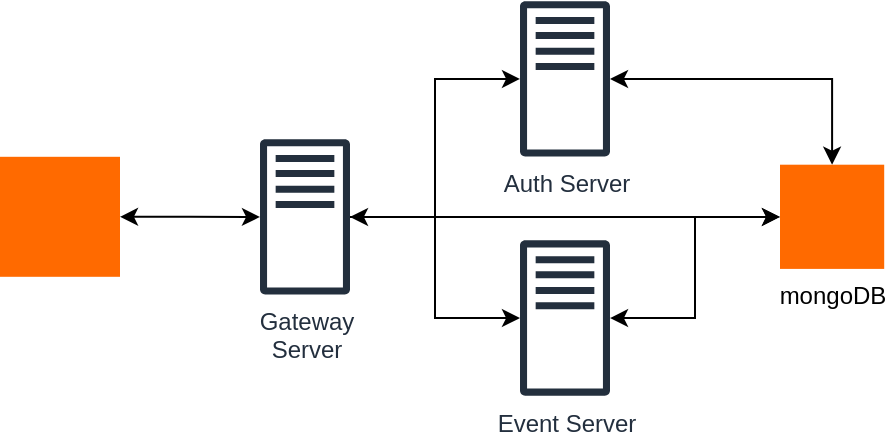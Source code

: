 <mxfile version="27.0.5">
  <diagram name="페이지-1" id="h_YfcMnkHOfwkQnpUoVl">
    <mxGraphModel dx="946" dy="621" grid="1" gridSize="10" guides="1" tooltips="1" connect="1" arrows="1" fold="1" page="1" pageScale="1" pageWidth="827" pageHeight="1169" math="0" shadow="0">
      <root>
        <mxCell id="0" />
        <mxCell id="1" parent="0" />
        <mxCell id="76gAN3OfiHTKWCljHAx4-18" style="edgeStyle=orthogonalEdgeStyle;rounded=0;orthogonalLoop=1;jettySize=auto;html=1;startArrow=classic;startFill=1;" edge="1" parent="1" source="76gAN3OfiHTKWCljHAx4-6" target="76gAN3OfiHTKWCljHAx4-7">
          <mxGeometry relative="1" as="geometry" />
        </mxCell>
        <mxCell id="76gAN3OfiHTKWCljHAx4-6" value="Auth Server" style="sketch=0;outlineConnect=0;fontColor=#232F3E;gradientColor=none;fillColor=#232F3D;strokeColor=none;dashed=0;verticalLabelPosition=bottom;verticalAlign=top;align=center;html=1;fontSize=12;fontStyle=0;aspect=fixed;pointerEvents=1;shape=mxgraph.aws4.traditional_server;" vertex="1" parent="1">
          <mxGeometry x="440" y="200.4" width="45" height="78" as="geometry" />
        </mxCell>
        <mxCell id="76gAN3OfiHTKWCljHAx4-7" value="mongoDB" style="points=[];aspect=fixed;html=1;align=center;shadow=0;dashed=0;fillColor=#FF6A00;strokeColor=none;shape=mxgraph.alibaba_cloud.mongodb;verticalAlign=top;labelPosition=center;verticalLabelPosition=bottom;" vertex="1" parent="1">
          <mxGeometry x="570" y="282.35" width="52.1" height="52.1" as="geometry" />
        </mxCell>
        <mxCell id="76gAN3OfiHTKWCljHAx4-11" style="edgeStyle=orthogonalEdgeStyle;rounded=0;orthogonalLoop=1;jettySize=auto;html=1;startArrow=classic;startFill=1;" edge="1" parent="1" source="76gAN3OfiHTKWCljHAx4-8" target="76gAN3OfiHTKWCljHAx4-10">
          <mxGeometry relative="1" as="geometry" />
        </mxCell>
        <mxCell id="76gAN3OfiHTKWCljHAx4-8" value="" style="points=[];aspect=fixed;html=1;align=center;shadow=0;dashed=0;fillColor=#FF6A00;strokeColor=none;shape=mxgraph.alibaba_cloud.user;" vertex="1" parent="1">
          <mxGeometry x="180" y="278.4" width="60" height="60" as="geometry" />
        </mxCell>
        <mxCell id="76gAN3OfiHTKWCljHAx4-15" style="edgeStyle=orthogonalEdgeStyle;rounded=0;orthogonalLoop=1;jettySize=auto;html=1;startArrow=classic;startFill=1;" edge="1" parent="1" source="76gAN3OfiHTKWCljHAx4-9" target="76gAN3OfiHTKWCljHAx4-7">
          <mxGeometry relative="1" as="geometry" />
        </mxCell>
        <mxCell id="76gAN3OfiHTKWCljHAx4-9" value="Event Server" style="sketch=0;outlineConnect=0;fontColor=#232F3E;gradientColor=none;fillColor=#232F3D;strokeColor=none;dashed=0;verticalLabelPosition=bottom;verticalAlign=top;align=center;html=1;fontSize=12;fontStyle=0;aspect=fixed;pointerEvents=1;shape=mxgraph.aws4.traditional_server;" vertex="1" parent="1">
          <mxGeometry x="440" y="320" width="45" height="78" as="geometry" />
        </mxCell>
        <mxCell id="76gAN3OfiHTKWCljHAx4-12" style="edgeStyle=orthogonalEdgeStyle;rounded=0;orthogonalLoop=1;jettySize=auto;html=1;" edge="1" parent="1" source="76gAN3OfiHTKWCljHAx4-10" target="76gAN3OfiHTKWCljHAx4-6">
          <mxGeometry relative="1" as="geometry" />
        </mxCell>
        <mxCell id="76gAN3OfiHTKWCljHAx4-13" style="edgeStyle=orthogonalEdgeStyle;rounded=0;orthogonalLoop=1;jettySize=auto;html=1;" edge="1" parent="1" source="76gAN3OfiHTKWCljHAx4-10" target="76gAN3OfiHTKWCljHAx4-9">
          <mxGeometry relative="1" as="geometry" />
        </mxCell>
        <mxCell id="76gAN3OfiHTKWCljHAx4-16" style="edgeStyle=orthogonalEdgeStyle;rounded=0;orthogonalLoop=1;jettySize=auto;html=1;startArrow=classic;startFill=1;" edge="1" parent="1" source="76gAN3OfiHTKWCljHAx4-10" target="76gAN3OfiHTKWCljHAx4-7">
          <mxGeometry relative="1" as="geometry" />
        </mxCell>
        <mxCell id="76gAN3OfiHTKWCljHAx4-10" value="Gateway&lt;div&gt;Server&lt;/div&gt;" style="sketch=0;outlineConnect=0;fontColor=#232F3E;gradientColor=none;fillColor=#232F3D;strokeColor=none;dashed=0;verticalLabelPosition=bottom;verticalAlign=top;align=center;html=1;fontSize=12;fontStyle=0;aspect=fixed;pointerEvents=1;shape=mxgraph.aws4.traditional_server;" vertex="1" parent="1">
          <mxGeometry x="310" y="269.4" width="45" height="78" as="geometry" />
        </mxCell>
      </root>
    </mxGraphModel>
  </diagram>
</mxfile>
